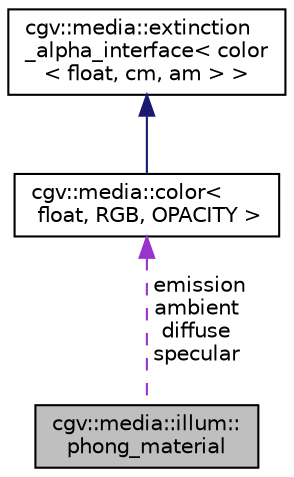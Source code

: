 digraph "cgv::media::illum::phong_material"
{
  bgcolor="transparent";
  edge [fontname="Helvetica",fontsize="10",labelfontname="Helvetica",labelfontsize="10"];
  node [fontname="Helvetica",fontsize="10",shape=record];
  Node1 [label="cgv::media::illum::\lphong_material",height=0.2,width=0.4,color="black", fillcolor="grey75", style="filled", fontcolor="black"];
  Node2 -> Node1 [dir="back",color="darkorchid3",fontsize="10",style="dashed",label=" emission\nambient\ndiffuse\nspecular" ,fontname="Helvetica"];
  Node2 [label="cgv::media::color\<\l float, RGB, OPACITY \>",height=0.2,width=0.4,color="black",URL="$a00128.html"];
  Node3 -> Node2 [dir="back",color="midnightblue",fontsize="10",style="solid",fontname="Helvetica"];
  Node3 [label="cgv::media::extinction\l_alpha_interface\< color\l\< float, cm, am \> \>",height=0.2,width=0.4,color="black",URL="$a00130.html"];
}
